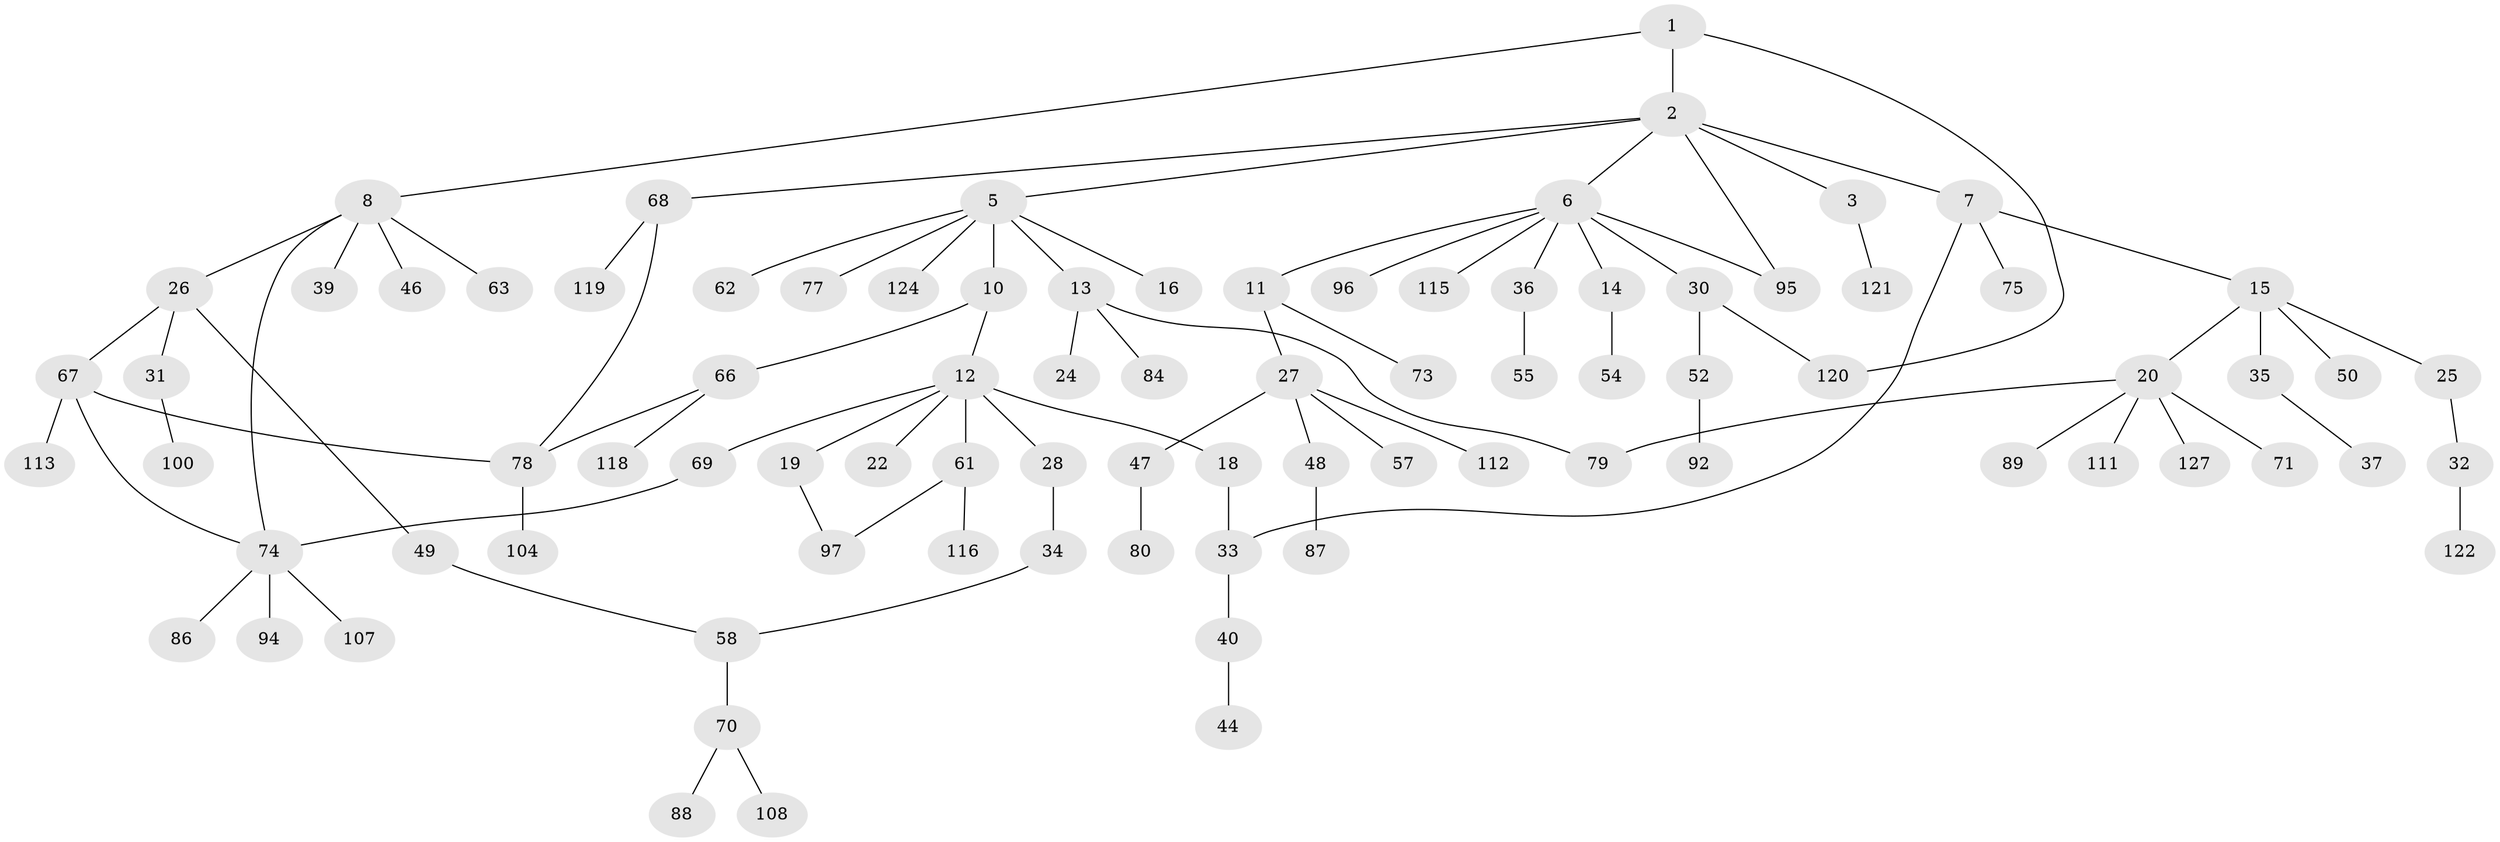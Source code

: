 // Generated by graph-tools (version 1.1) at 2025/51/02/27/25 19:51:38]
// undirected, 86 vertices, 95 edges
graph export_dot {
graph [start="1"]
  node [color=gray90,style=filled];
  1;
  2 [super="+4"];
  3;
  5 [super="+9"];
  6 [super="+41"];
  7 [super="+21"];
  8 [super="+42"];
  10;
  11 [super="+23"];
  12 [super="+29"];
  13 [super="+17"];
  14 [super="+45"];
  15 [super="+126"];
  16;
  18 [super="+38"];
  19 [super="+109"];
  20 [super="+76"];
  22;
  24;
  25;
  26;
  27 [super="+53"];
  28;
  30 [super="+60"];
  31 [super="+83"];
  32 [super="+93"];
  33 [super="+65"];
  34 [super="+56"];
  35 [super="+43"];
  36 [super="+81"];
  37;
  39 [super="+59"];
  40 [super="+90"];
  44;
  46;
  47 [super="+51"];
  48;
  49 [super="+98"];
  50;
  52 [super="+125"];
  54 [super="+72"];
  55;
  57;
  58;
  61 [super="+64"];
  62;
  63 [super="+117"];
  66 [super="+106"];
  67 [super="+102"];
  68 [super="+103"];
  69;
  70 [super="+85"];
  71;
  73;
  74 [super="+91"];
  75;
  77 [super="+82"];
  78 [super="+101"];
  79;
  80;
  84;
  86 [super="+105"];
  87 [super="+110"];
  88;
  89 [super="+99"];
  92;
  94;
  95;
  96;
  97;
  100;
  104;
  107 [super="+123"];
  108;
  111;
  112 [super="+114"];
  113;
  115;
  116;
  118;
  119;
  120;
  121;
  122;
  124;
  127;
  1 -- 2;
  1 -- 8;
  1 -- 120;
  2 -- 3;
  2 -- 6;
  2 -- 7;
  2 -- 68;
  2 -- 95;
  2 -- 5;
  3 -- 121;
  5 -- 10;
  5 -- 13;
  5 -- 124;
  5 -- 16;
  5 -- 77;
  5 -- 62;
  6 -- 11;
  6 -- 14;
  6 -- 30;
  6 -- 36;
  6 -- 96;
  6 -- 115;
  6 -- 95;
  7 -- 15;
  7 -- 75;
  7 -- 33;
  8 -- 26;
  8 -- 39;
  8 -- 74;
  8 -- 46;
  8 -- 63;
  10 -- 12;
  10 -- 66;
  11 -- 27;
  11 -- 73;
  12 -- 18;
  12 -- 19;
  12 -- 22;
  12 -- 28;
  12 -- 61;
  12 -- 69;
  13 -- 24;
  13 -- 84;
  13 -- 79;
  14 -- 54;
  15 -- 20;
  15 -- 25;
  15 -- 35;
  15 -- 50;
  18 -- 33;
  19 -- 97;
  20 -- 71;
  20 -- 89;
  20 -- 111;
  20 -- 79;
  20 -- 127;
  25 -- 32;
  26 -- 31;
  26 -- 49;
  26 -- 67;
  27 -- 47;
  27 -- 48;
  27 -- 112;
  27 -- 57;
  28 -- 34;
  30 -- 52;
  30 -- 120;
  31 -- 100;
  32 -- 122;
  33 -- 40;
  34 -- 58;
  35 -- 37;
  36 -- 55;
  40 -- 44;
  47 -- 80;
  48 -- 87;
  49 -- 58;
  52 -- 92;
  58 -- 70;
  61 -- 116;
  61 -- 97;
  66 -- 118;
  66 -- 78;
  67 -- 113;
  67 -- 78;
  67 -- 74;
  68 -- 78;
  68 -- 119;
  69 -- 74;
  70 -- 88;
  70 -- 108;
  74 -- 86;
  74 -- 94;
  74 -- 107;
  78 -- 104;
}
